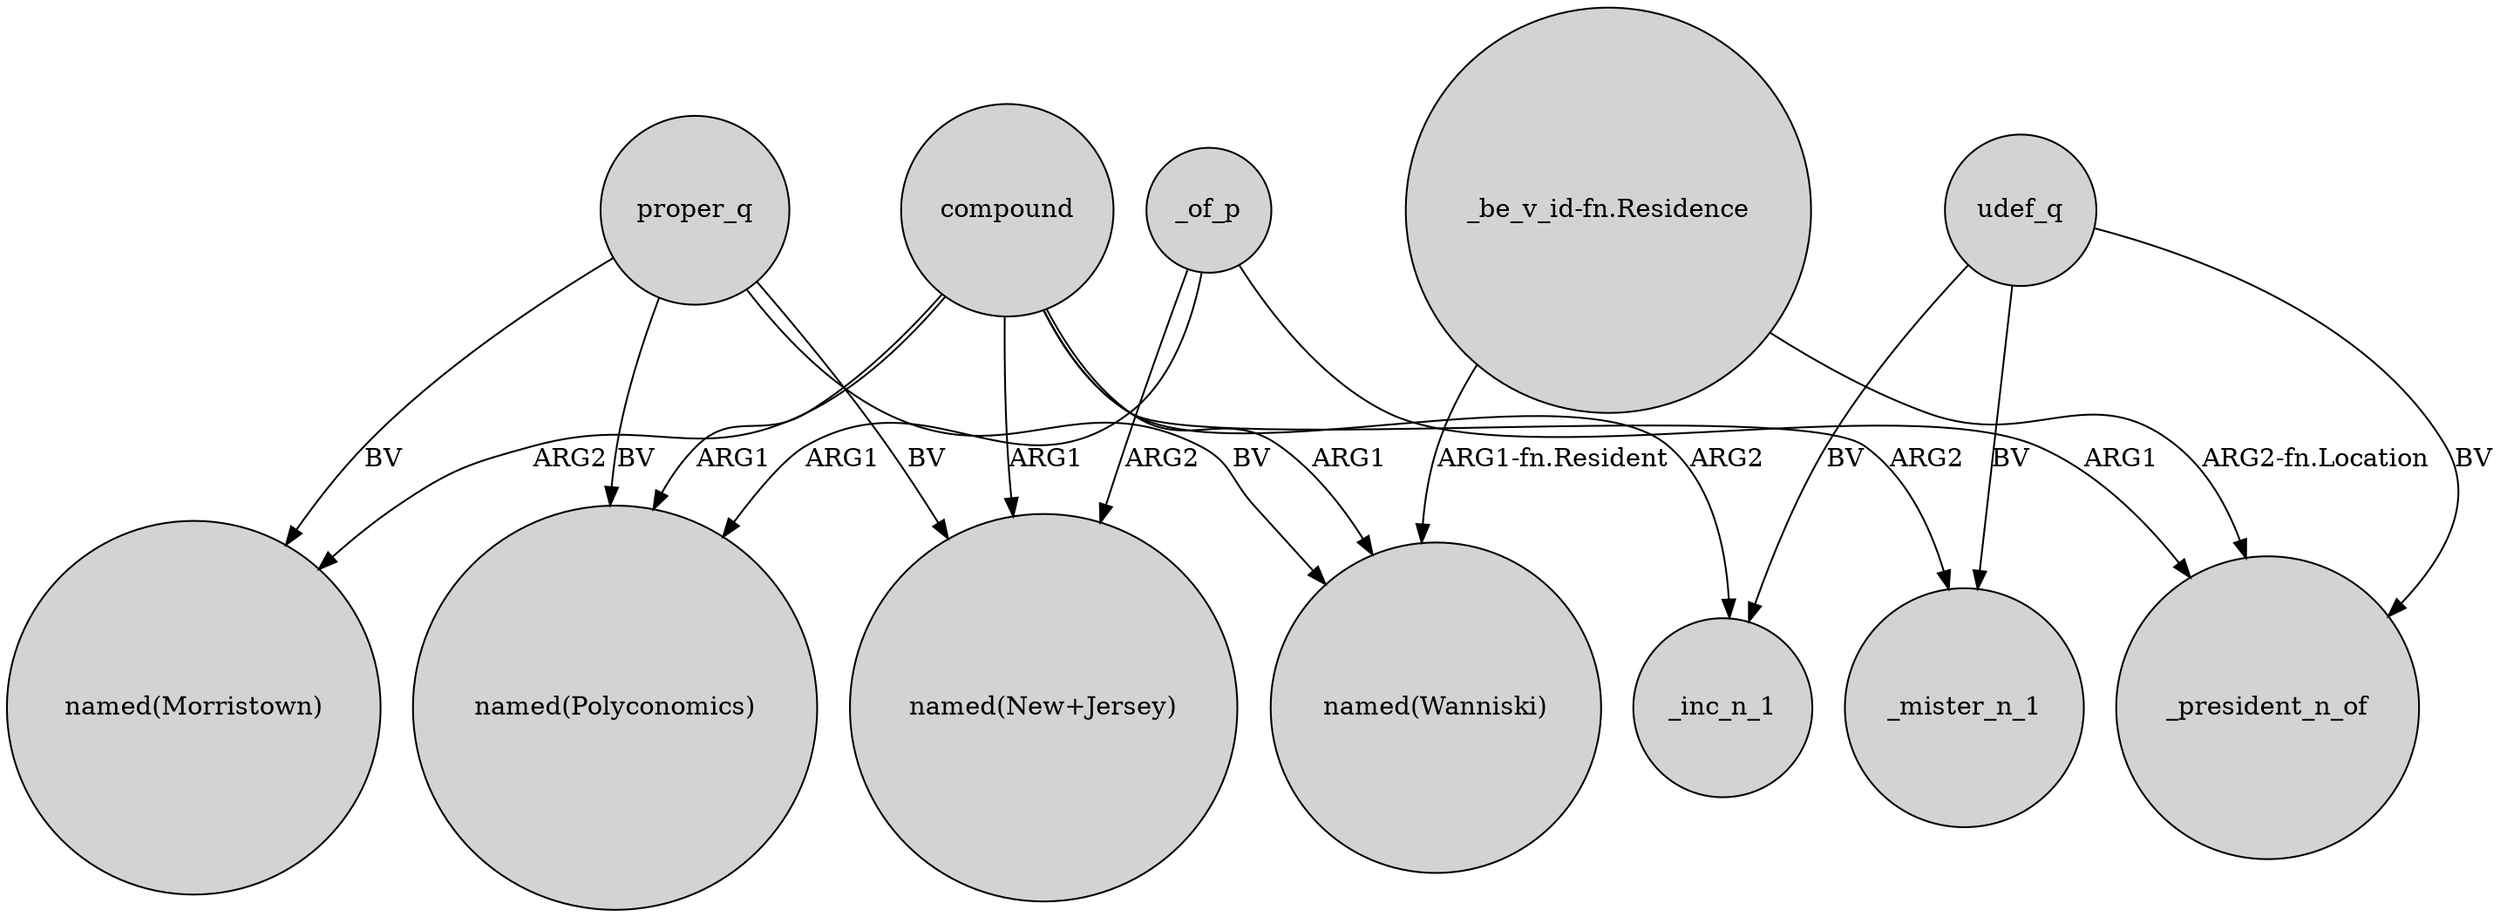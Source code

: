 digraph {
	node [shape=circle style=filled]
	compound -> "named(Morristown)" [label=ARG2]
	_of_p -> "named(New+Jersey)" [label=ARG2]
	proper_q -> "named(Polyconomics)" [label=BV]
	compound -> _mister_n_1 [label=ARG2]
	compound -> "named(Polyconomics)" [label=ARG1]
	proper_q -> "named(Morristown)" [label=BV]
	proper_q -> "named(New+Jersey)" [label=BV]
	proper_q -> "named(Wanniski)" [label=BV]
	udef_q -> _mister_n_1 [label=BV]
	"_be_v_id-fn.Residence" -> "named(Wanniski)" [label="ARG1-fn.Resident"]
	compound -> "named(Wanniski)" [label=ARG1]
	udef_q -> _president_n_of [label=BV]
	compound -> _inc_n_1 [label=ARG2]
	"_be_v_id-fn.Residence" -> _president_n_of [label="ARG2-fn.Location"]
	_of_p -> _president_n_of [label=ARG1]
	udef_q -> _inc_n_1 [label=BV]
	compound -> "named(New+Jersey)" [label=ARG1]
	_of_p -> "named(Polyconomics)" [label=ARG1]
}
